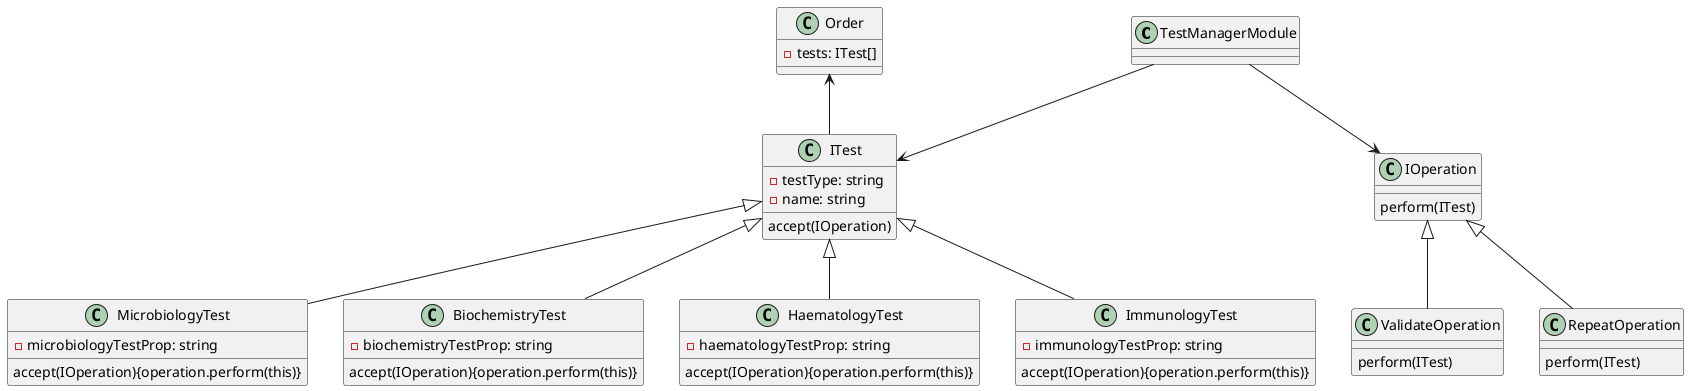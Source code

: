 @startuml
TestManagerModule --> ITest
TestManagerModule --> IOperation
ITest <|-- MicrobiologyTest
ITest <|-- BiochemistryTest
ITest <|-- HaematologyTest
ITest <|-- ImmunologyTest
Order <-- ITest


IOperation <|-- ValidateOperation
IOperation <|-- RepeatOperation

Order : - tests: ITest[]
ITest : accept(IOperation)
ITest : - testType: string
ITest : - name: string
MicrobiologyTest : - microbiologyTestProp: string
MicrobiologyTest : accept(IOperation){operation.perform(this)}
BiochemistryTest : - biochemistryTestProp: string
BiochemistryTest : accept(IOperation){operation.perform(this)}
HaematologyTest : - haematologyTestProp: string
HaematologyTest : accept(IOperation){operation.perform(this)}
ImmunologyTest : - immunologyTestProp: string
ImmunologyTest : accept(IOperation){operation.perform(this)}

IOperation : perform(ITest)
ValidateOperation : perform(ITest)
RepeatOperation : perform(ITest)


@enduml